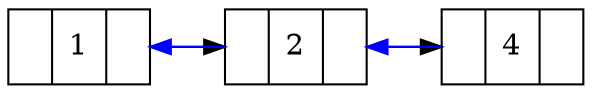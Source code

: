 digraph Lista_Doble {
    rankdir=LR;
    node [shape=record];
    nodo0 [label="{<ant> | 1 | <sig>}"];
    nodo1 [label="{<ant> | 2 | <sig>}"];
    nodo2 [label="{<ant> | 4 | <sig>}"];
    nodo0:sig -> nodo1:ant;
    nodo1:sig -> nodo2:ant;
    nodo1:ant -> nodo0:sig [color=blue];
    nodo2:ant -> nodo1:sig [color=blue];
}
